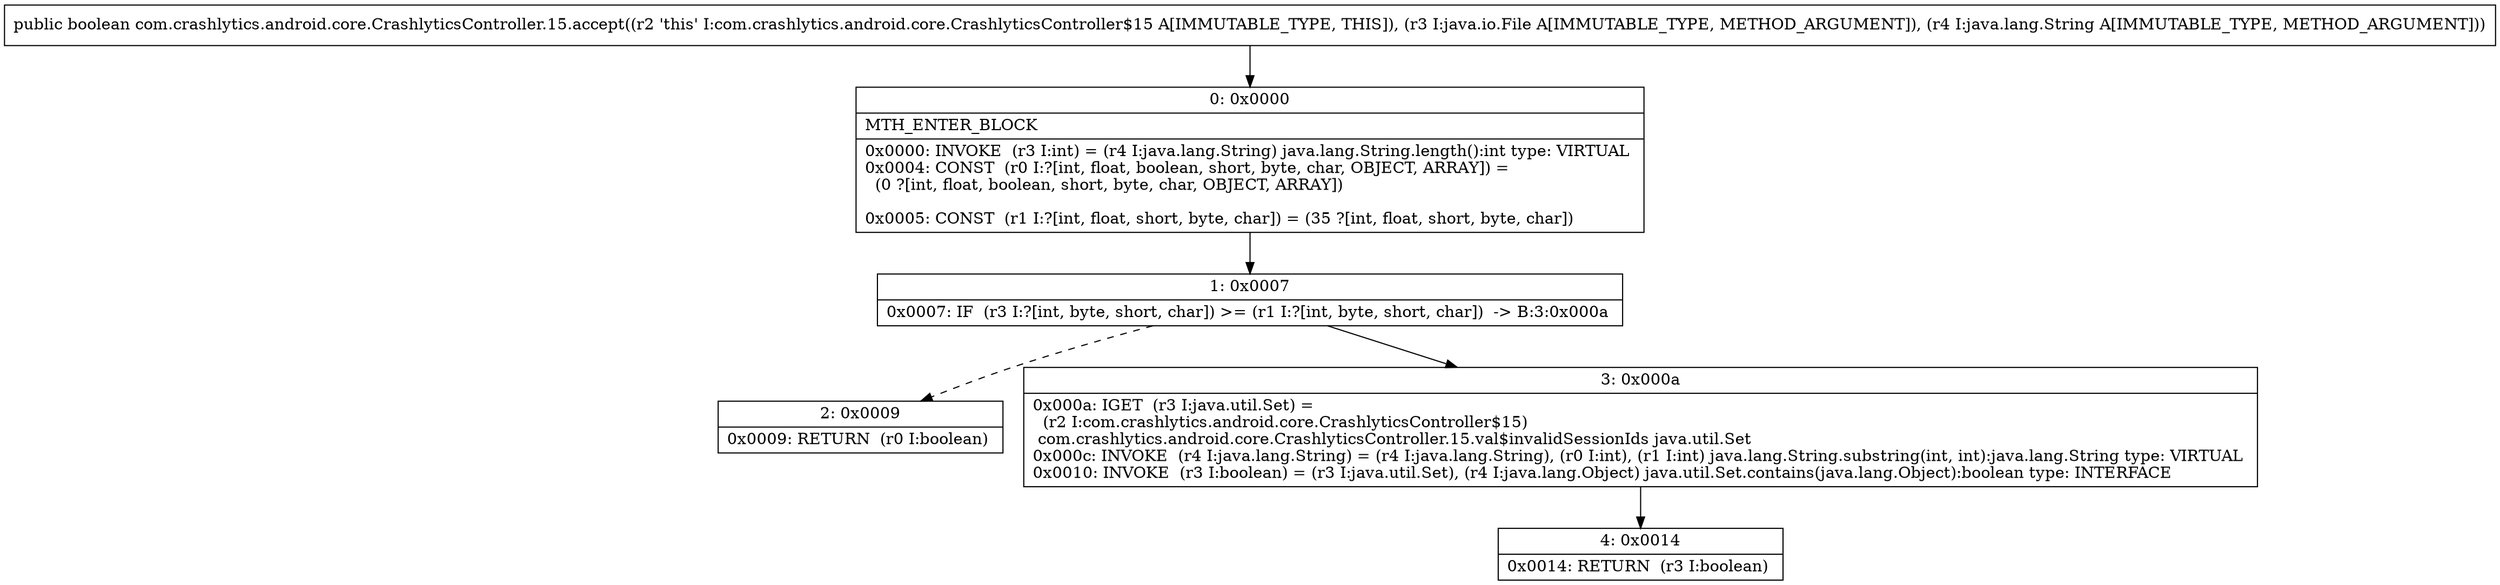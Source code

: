 digraph "CFG forcom.crashlytics.android.core.CrashlyticsController.15.accept(Ljava\/io\/File;Ljava\/lang\/String;)Z" {
Node_0 [shape=record,label="{0\:\ 0x0000|MTH_ENTER_BLOCK\l|0x0000: INVOKE  (r3 I:int) = (r4 I:java.lang.String) java.lang.String.length():int type: VIRTUAL \l0x0004: CONST  (r0 I:?[int, float, boolean, short, byte, char, OBJECT, ARRAY]) = \l  (0 ?[int, float, boolean, short, byte, char, OBJECT, ARRAY])\l \l0x0005: CONST  (r1 I:?[int, float, short, byte, char]) = (35 ?[int, float, short, byte, char]) \l}"];
Node_1 [shape=record,label="{1\:\ 0x0007|0x0007: IF  (r3 I:?[int, byte, short, char]) \>= (r1 I:?[int, byte, short, char])  \-\> B:3:0x000a \l}"];
Node_2 [shape=record,label="{2\:\ 0x0009|0x0009: RETURN  (r0 I:boolean) \l}"];
Node_3 [shape=record,label="{3\:\ 0x000a|0x000a: IGET  (r3 I:java.util.Set) = \l  (r2 I:com.crashlytics.android.core.CrashlyticsController$15)\l com.crashlytics.android.core.CrashlyticsController.15.val$invalidSessionIds java.util.Set \l0x000c: INVOKE  (r4 I:java.lang.String) = (r4 I:java.lang.String), (r0 I:int), (r1 I:int) java.lang.String.substring(int, int):java.lang.String type: VIRTUAL \l0x0010: INVOKE  (r3 I:boolean) = (r3 I:java.util.Set), (r4 I:java.lang.Object) java.util.Set.contains(java.lang.Object):boolean type: INTERFACE \l}"];
Node_4 [shape=record,label="{4\:\ 0x0014|0x0014: RETURN  (r3 I:boolean) \l}"];
MethodNode[shape=record,label="{public boolean com.crashlytics.android.core.CrashlyticsController.15.accept((r2 'this' I:com.crashlytics.android.core.CrashlyticsController$15 A[IMMUTABLE_TYPE, THIS]), (r3 I:java.io.File A[IMMUTABLE_TYPE, METHOD_ARGUMENT]), (r4 I:java.lang.String A[IMMUTABLE_TYPE, METHOD_ARGUMENT])) }"];
MethodNode -> Node_0;
Node_0 -> Node_1;
Node_1 -> Node_2[style=dashed];
Node_1 -> Node_3;
Node_3 -> Node_4;
}

